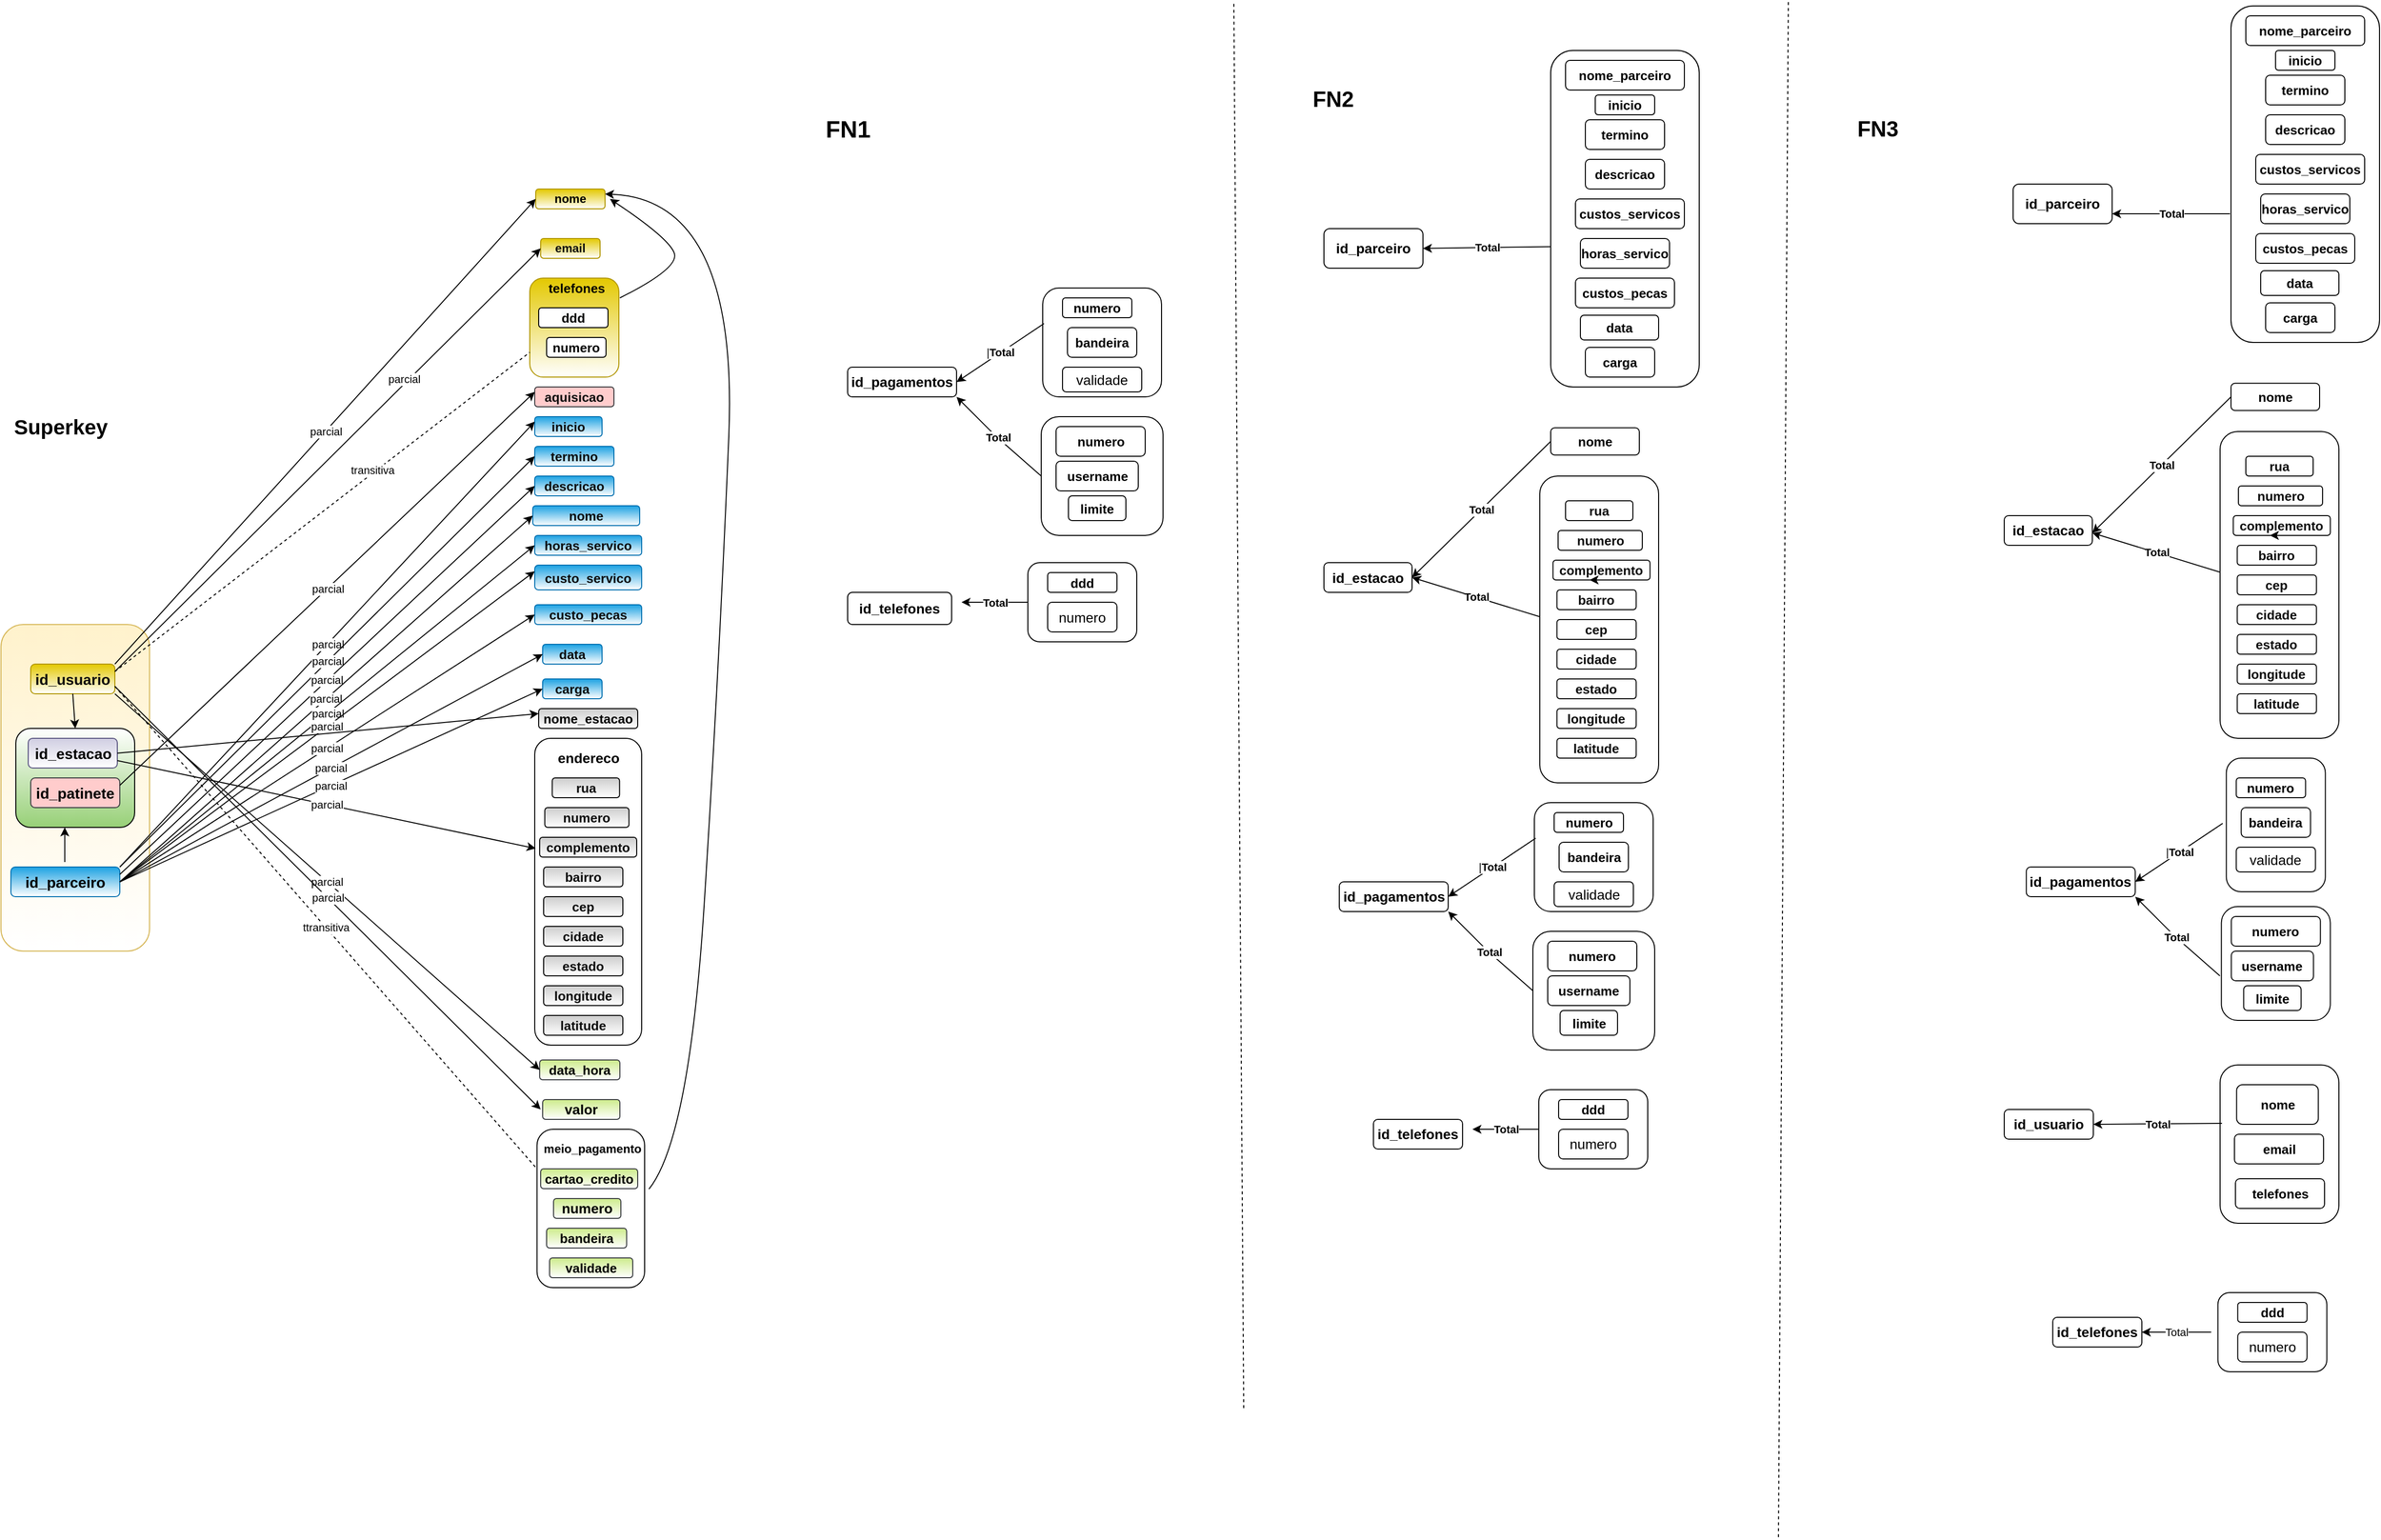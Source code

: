 <mxfile version="13.3.1" type="device"><diagram id="WEISFS5yw8fjnwbwrjdg" name="Page-1"><mxGraphModel dx="1846" dy="1820" grid="1" gridSize="10" guides="1" tooltips="1" connect="1" arrows="1" fold="1" page="1" pageScale="1" pageWidth="827" pageHeight="1169" math="0" shadow="0"><root><mxCell id="0"/><mxCell id="1" parent="0"/><mxCell id="oWLAY7-KIAzW60QD2oud-218" value="" style="rounded=1;whiteSpace=wrap;html=1;" parent="1" vertex="1"><mxGeometry x="2096" y="725" width="120" height="160" as="geometry"/></mxCell><mxCell id="oWLAY7-KIAzW60QD2oud-196" value="" style="rounded=1;whiteSpace=wrap;html=1;" parent="1" vertex="1"><mxGeometry x="2097.31" y="565" width="110" height="115" as="geometry"/></mxCell><mxCell id="oWLAY7-KIAzW60QD2oud-192" value="" style="rounded=1;whiteSpace=wrap;html=1;" parent="1" vertex="1"><mxGeometry x="2102.31" y="415" width="100" height="135" as="geometry"/></mxCell><mxCell id="oWLAY7-KIAzW60QD2oud-1" value="" style="rounded=1;whiteSpace=wrap;html=1;" parent="1" vertex="1"><mxGeometry x="1409" y="130" width="120" height="310" as="geometry"/></mxCell><mxCell id="oWLAY7-KIAzW60QD2oud-2" value="" style="rounded=1;whiteSpace=wrap;html=1;" parent="1" vertex="1"><mxGeometry x="1420" y="-300" width="150" height="340" as="geometry"/></mxCell><mxCell id="oWLAY7-KIAzW60QD2oud-3" value="" style="rounded=1;whiteSpace=wrap;html=1;gradientColor=#ffffff;" parent="1" vertex="1"><mxGeometry x="905.5" y="70" width="123" height="120" as="geometry"/></mxCell><mxCell id="oWLAY7-KIAzW60QD2oud-4" value="" style="rounded=1;whiteSpace=wrap;html=1;fillColor=#fff2cc;strokeColor=#d6b656;gradientColor=#ffffff;" parent="1" vertex="1"><mxGeometry x="-145" y="280" width="150" height="330" as="geometry"/></mxCell><mxCell id="oWLAY7-KIAzW60QD2oud-5" style="edgeStyle=orthogonalEdgeStyle;rounded=0;orthogonalLoop=1;jettySize=auto;html=1;exitX=0.5;exitY=1;exitDx=0;exitDy=0;" parent="1" edge="1"><mxGeometry relative="1" as="geometry"><mxPoint x="329" y="930" as="sourcePoint"/><mxPoint x="329" y="930" as="targetPoint"/></mxGeometry></mxCell><mxCell id="oWLAY7-KIAzW60QD2oud-6" value="" style="rounded=1;whiteSpace=wrap;html=1;fillColor=#e3c800;strokeColor=#B09500;fontColor=#ffffff;gradientColor=#ffffff;" parent="1" vertex="1"><mxGeometry x="389" y="-70" width="90" height="100" as="geometry"/></mxCell><mxCell id="oWLAY7-KIAzW60QD2oud-7" value="&lt;b&gt;&lt;font style=&quot;font-size: 13px&quot;&gt;numero&lt;/font&gt;&lt;/b&gt;" style="rounded=1;whiteSpace=wrap;html=1;" parent="1" vertex="1"><mxGeometry x="406" y="-10" width="60" height="20" as="geometry"/></mxCell><mxCell id="oWLAY7-KIAzW60QD2oud-8" value="" style="rounded=1;whiteSpace=wrap;html=1;strokeColor=#000000;fillColor=#FFFFFF;gradientColor=#ffffff;" parent="1" vertex="1"><mxGeometry x="394" y="395" width="108" height="310" as="geometry"/></mxCell><mxCell id="oWLAY7-KIAzW60QD2oud-10" value="&lt;b&gt;&lt;font color=&quot;#000000&quot;&gt;nome&lt;/font&gt;&lt;/b&gt;" style="rounded=1;whiteSpace=wrap;html=1;fillColor=#e3c800;strokeColor=#B09500;fontColor=#ffffff;gradientColor=#ffffff;" parent="1" vertex="1"><mxGeometry x="395" y="-160" width="70" height="20" as="geometry"/></mxCell><mxCell id="oWLAY7-KIAzW60QD2oud-11" value="&lt;b&gt;&lt;font color=&quot;#0d0d0d&quot;&gt;email&lt;/font&gt;&lt;/b&gt;" style="rounded=1;whiteSpace=wrap;html=1;fillColor=#e3c800;strokeColor=#B09500;fontColor=#ffffff;gradientColor=#ffffff;" parent="1" vertex="1"><mxGeometry x="400" y="-110" width="60" height="20" as="geometry"/></mxCell><mxCell id="oWLAY7-KIAzW60QD2oud-12" value="&lt;b&gt;&lt;font style=&quot;font-size: 13px&quot; color=&quot;#0d0d0d&quot;&gt;aquisicao&lt;/font&gt;&lt;/b&gt;" style="rounded=1;whiteSpace=wrap;html=1;fillColor=#ffcccc;strokeColor=#36393d;" parent="1" vertex="1"><mxGeometry x="394" y="40" width="80" height="20" as="geometry"/></mxCell><mxCell id="oWLAY7-KIAzW60QD2oud-13" value="&lt;b&gt;&lt;font style=&quot;font-size: 13px&quot; color=&quot;#0d0d0d&quot;&gt;inicio&lt;/font&gt;&lt;/b&gt;" style="rounded=1;whiteSpace=wrap;html=1;fillColor=#1ba1e2;strokeColor=#006EAF;fontColor=#ffffff;gradientColor=#ffffff;" parent="1" vertex="1"><mxGeometry x="394" y="70" width="68" height="20" as="geometry"/></mxCell><mxCell id="oWLAY7-KIAzW60QD2oud-14" value="&lt;b&gt;&lt;font style=&quot;font-size: 13px&quot; color=&quot;#0d0d0d&quot;&gt;termino&lt;/font&gt;&lt;/b&gt;" style="rounded=1;whiteSpace=wrap;html=1;fillColor=#1ba1e2;strokeColor=#006EAF;fontColor=#ffffff;gradientColor=#ffffff;" parent="1" vertex="1"><mxGeometry x="394" y="100" width="80" height="20" as="geometry"/></mxCell><mxCell id="oWLAY7-KIAzW60QD2oud-15" value="&lt;b&gt;&lt;font style=&quot;font-size: 13px&quot; color=&quot;#0d0d0d&quot;&gt;descricao&lt;/font&gt;&lt;/b&gt;" style="rounded=1;whiteSpace=wrap;html=1;fillColor=#1ba1e2;strokeColor=#006EAF;fontColor=#ffffff;gradientColor=#ffffff;" parent="1" vertex="1"><mxGeometry x="394" y="130" width="80" height="20" as="geometry"/></mxCell><mxCell id="oWLAY7-KIAzW60QD2oud-16" style="edgeStyle=orthogonalEdgeStyle;rounded=0;orthogonalLoop=1;jettySize=auto;html=1;exitX=0.5;exitY=1;exitDx=0;exitDy=0;" parent="1" source="oWLAY7-KIAzW60QD2oud-15" target="oWLAY7-KIAzW60QD2oud-15" edge="1"><mxGeometry relative="1" as="geometry"/></mxCell><mxCell id="oWLAY7-KIAzW60QD2oud-17" style="edgeStyle=orthogonalEdgeStyle;rounded=0;orthogonalLoop=1;jettySize=auto;html=1;exitX=0.5;exitY=1;exitDx=0;exitDy=0;" parent="1" edge="1"><mxGeometry relative="1" as="geometry"><mxPoint x="444" y="160" as="sourcePoint"/><mxPoint x="444" y="160" as="targetPoint"/></mxGeometry></mxCell><mxCell id="oWLAY7-KIAzW60QD2oud-18" value="&lt;b&gt;&lt;font style=&quot;font-size: 13px&quot; color=&quot;#0d0d0d&quot;&gt;nome&lt;/font&gt;&lt;/b&gt;" style="rounded=1;whiteSpace=wrap;html=1;fillColor=#1ba1e2;strokeColor=#006EAF;fontColor=#ffffff;gradientColor=#ffffff;" parent="1" vertex="1"><mxGeometry x="392" y="160" width="108" height="20" as="geometry"/></mxCell><mxCell id="oWLAY7-KIAzW60QD2oud-19" value="&lt;b&gt;&lt;font style=&quot;font-size: 13px&quot; color=&quot;#0d0d0d&quot;&gt;horas_servico&lt;/font&gt;&lt;/b&gt;" style="rounded=1;whiteSpace=wrap;html=1;fillColor=#1ba1e2;strokeColor=#006EAF;fontColor=#ffffff;gradientColor=#ffffff;" parent="1" vertex="1"><mxGeometry x="394" y="190" width="108" height="20" as="geometry"/></mxCell><mxCell id="oWLAY7-KIAzW60QD2oud-20" value="&lt;b&gt;&lt;font style=&quot;font-size: 13px&quot; color=&quot;#0d0d0d&quot;&gt;custo_servico&lt;/font&gt;&lt;/b&gt;" style="rounded=1;whiteSpace=wrap;html=1;fillColor=#1ba1e2;strokeColor=#006EAF;fontColor=#ffffff;gradientColor=#ffffff;" parent="1" vertex="1"><mxGeometry x="394" y="220" width="108" height="25" as="geometry"/></mxCell><mxCell id="oWLAY7-KIAzW60QD2oud-21" value="&lt;b&gt;&lt;font style=&quot;font-size: 13px&quot; color=&quot;#0d0d0d&quot;&gt;custo_pecas&lt;/font&gt;&lt;/b&gt;" style="rounded=1;whiteSpace=wrap;html=1;fillColor=#1ba1e2;strokeColor=#006EAF;fontColor=#ffffff;gradientColor=#ffffff;" parent="1" vertex="1"><mxGeometry x="394" y="260" width="108" height="20" as="geometry"/></mxCell><mxCell id="oWLAY7-KIAzW60QD2oud-22" value="&lt;b&gt;&lt;font style=&quot;font-size: 13px&quot; color=&quot;#0d0d0d&quot;&gt;data&lt;/font&gt;&lt;/b&gt;" style="rounded=1;whiteSpace=wrap;html=1;fillColor=#1ba1e2;strokeColor=#006EAF;fontColor=#ffffff;gradientColor=#ffffff;" parent="1" vertex="1"><mxGeometry x="402" y="300" width="60" height="20" as="geometry"/></mxCell><mxCell id="oWLAY7-KIAzW60QD2oud-23" value="&lt;b&gt;&lt;font style=&quot;font-size: 13px&quot; color=&quot;#0d0d0d&quot;&gt;carga&lt;/font&gt;&lt;/b&gt;" style="rounded=1;whiteSpace=wrap;html=1;fillColor=#1ba1e2;strokeColor=#006EAF;fontColor=#ffffff;gradientColor=#ffffff;" parent="1" vertex="1"><mxGeometry x="402" y="335" width="60" height="20" as="geometry"/></mxCell><mxCell id="oWLAY7-KIAzW60QD2oud-24" value="&lt;font size=&quot;1&quot; color=&quot;#000000&quot;&gt;&lt;b style=&quot;font-size: 13px&quot;&gt;nome_estacao&lt;/b&gt;&lt;/font&gt;" style="rounded=1;whiteSpace=wrap;html=1;fillColor=#CDCDCD;strokeColor=#000000;fontColor=#ffffff;gradientColor=#ffffff;" parent="1" vertex="1"><mxGeometry x="398" y="365" width="100" height="20" as="geometry"/></mxCell><mxCell id="oWLAY7-KIAzW60QD2oud-25" value="&lt;font color=&quot;#0d0d0d&quot; size=&quot;1&quot;&gt;&lt;b style=&quot;font-size: 13px&quot;&gt;rua&lt;/b&gt;&lt;/font&gt;" style="rounded=1;whiteSpace=wrap;html=1;fillColor=#CDCDCD;strokeColor=#000000;fontColor=#ffffff;gradientColor=#ffffff;" parent="1" vertex="1"><mxGeometry x="411.69" y="435" width="68" height="20" as="geometry"/></mxCell><mxCell id="oWLAY7-KIAzW60QD2oud-26" value="&lt;font color=&quot;#0d0d0d&quot; size=&quot;1&quot;&gt;&lt;b style=&quot;font-size: 13px&quot;&gt;numero&lt;/b&gt;&lt;/font&gt;" style="rounded=1;whiteSpace=wrap;html=1;fillColor=#CDCDCD;strokeColor=#000000;fontColor=#ffffff;gradientColor=#ffffff;" parent="1" vertex="1"><mxGeometry x="404.19" y="465" width="85" height="20" as="geometry"/></mxCell><mxCell id="oWLAY7-KIAzW60QD2oud-27" value="&lt;font color=&quot;#0d0d0d&quot; size=&quot;1&quot;&gt;&lt;b style=&quot;font-size: 13px&quot;&gt;complemento&lt;/b&gt;&lt;/font&gt;" style="rounded=1;whiteSpace=wrap;html=1;fillColor=#CDCDCD;strokeColor=#000000;fontColor=#ffffff;gradientColor=#ffffff;" parent="1" vertex="1"><mxGeometry x="399" y="495" width="98" height="20" as="geometry"/></mxCell><mxCell id="oWLAY7-KIAzW60QD2oud-28" value="&lt;font color=&quot;#0d0d0d&quot; size=&quot;1&quot;&gt;&lt;b style=&quot;font-size: 13px&quot;&gt;bairro&lt;/b&gt;&lt;/font&gt;" style="rounded=1;whiteSpace=wrap;html=1;fillColor=#CDCDCD;strokeColor=#000000;fontColor=#ffffff;gradientColor=#ffffff;" parent="1" vertex="1"><mxGeometry x="403" y="525" width="80" height="20" as="geometry"/></mxCell><mxCell id="oWLAY7-KIAzW60QD2oud-29" style="edgeStyle=orthogonalEdgeStyle;rounded=0;orthogonalLoop=1;jettySize=auto;html=1;exitX=0.5;exitY=1;exitDx=0;exitDy=0;" parent="1" source="oWLAY7-KIAzW60QD2oud-28" target="oWLAY7-KIAzW60QD2oud-28" edge="1"><mxGeometry relative="1" as="geometry"/></mxCell><mxCell id="oWLAY7-KIAzW60QD2oud-30" style="edgeStyle=orthogonalEdgeStyle;rounded=0;orthogonalLoop=1;jettySize=auto;html=1;exitX=0.5;exitY=1;exitDx=0;exitDy=0;" parent="1" edge="1"><mxGeometry relative="1" as="geometry"><mxPoint x="439" y="525.0" as="sourcePoint"/><mxPoint x="439" y="525.0" as="targetPoint"/></mxGeometry></mxCell><mxCell id="oWLAY7-KIAzW60QD2oud-31" value="&lt;font color=&quot;#0d0d0d&quot; size=&quot;1&quot;&gt;&lt;b style=&quot;font-size: 13px&quot;&gt;cidade&lt;/b&gt;&lt;/font&gt;" style="rounded=1;whiteSpace=wrap;html=1;fillColor=#CDCDCD;strokeColor=#000000;fontColor=#ffffff;gradientColor=#ffffff;" parent="1" vertex="1"><mxGeometry x="403" y="585" width="80" height="20" as="geometry"/></mxCell><mxCell id="oWLAY7-KIAzW60QD2oud-32" value="&lt;font color=&quot;#0d0d0d&quot; size=&quot;1&quot;&gt;&lt;b style=&quot;font-size: 13px&quot;&gt;estado&lt;/b&gt;&lt;/font&gt;" style="rounded=1;whiteSpace=wrap;html=1;fillColor=#CDCDCD;strokeColor=#000000;fontColor=#ffffff;gradientColor=#ffffff;" parent="1" vertex="1"><mxGeometry x="403" y="615" width="80" height="20" as="geometry"/></mxCell><mxCell id="oWLAY7-KIAzW60QD2oud-33" value="&lt;font color=&quot;#0d0d0d&quot; size=&quot;1&quot;&gt;&lt;b style=&quot;font-size: 13px&quot;&gt;cep&lt;/b&gt;&lt;/font&gt;" style="rounded=1;whiteSpace=wrap;html=1;fillColor=#CDCDCD;strokeColor=#000000;fontColor=#ffffff;gradientColor=#ffffff;" parent="1" vertex="1"><mxGeometry x="403" y="555" width="80" height="20" as="geometry"/></mxCell><mxCell id="oWLAY7-KIAzW60QD2oud-34" value="&lt;font color=&quot;#0d0d0d&quot; size=&quot;1&quot;&gt;&lt;b style=&quot;font-size: 13px&quot;&gt;latitude&lt;/b&gt;&lt;/font&gt;" style="rounded=1;whiteSpace=wrap;html=1;fillColor=#CDCDCD;strokeColor=#000000;fontColor=#ffffff;gradientColor=#ffffff;" parent="1" vertex="1"><mxGeometry x="403" y="675" width="80" height="20" as="geometry"/></mxCell><mxCell id="oWLAY7-KIAzW60QD2oud-35" value="&lt;font color=&quot;#0d0d0d&quot; size=&quot;1&quot;&gt;&lt;b style=&quot;font-size: 13px&quot;&gt;longitude&lt;/b&gt;&lt;/font&gt;" style="rounded=1;whiteSpace=wrap;html=1;fillColor=#CDCDCD;strokeColor=#000000;fontColor=#ffffff;gradientColor=#ffffff;" parent="1" vertex="1"><mxGeometry x="403" y="645" width="80" height="20" as="geometry"/></mxCell><mxCell id="oWLAY7-KIAzW60QD2oud-36" value="" style="rounded=1;whiteSpace=wrap;html=1;gradientColor=#97d077;fillColor=#ffffff;strokeColor=#000000;" parent="1" vertex="1"><mxGeometry x="-130" y="385" width="120" height="100" as="geometry"/></mxCell><mxCell id="oWLAY7-KIAzW60QD2oud-37" value="&lt;b&gt;&lt;font style=&quot;font-size: 15px&quot; color=&quot;#0d0d0d&quot;&gt;id_usuario&lt;/font&gt;&lt;/b&gt;" style="rounded=1;whiteSpace=wrap;html=1;fillColor=#e3c800;strokeColor=#B09500;fontColor=#ffffff;gradientColor=#ffffff;" parent="1" vertex="1"><mxGeometry x="-115" y="320" width="85" height="30" as="geometry"/></mxCell><mxCell id="oWLAY7-KIAzW60QD2oud-38" value="&lt;b&gt;&lt;font style=&quot;font-size: 15px&quot;&gt;id_estacao&lt;/font&gt;&lt;/b&gt;" style="rounded=1;whiteSpace=wrap;html=1;fillColor=#d0cee2;strokeColor=#56517e;gradientColor=#ffffff;" parent="1" vertex="1"><mxGeometry x="-117.5" y="395" width="90" height="30" as="geometry"/></mxCell><mxCell id="oWLAY7-KIAzW60QD2oud-39" value="&lt;b&gt;&lt;font style=&quot;font-size: 15px&quot;&gt;id_patinete&lt;/font&gt;&lt;/b&gt;" style="rounded=1;whiteSpace=wrap;html=1;fillColor=#ffcccc;strokeColor=#36393d;" parent="1" vertex="1"><mxGeometry x="-115" y="435" width="90" height="30" as="geometry"/></mxCell><mxCell id="oWLAY7-KIAzW60QD2oud-40" style="edgeStyle=orthogonalEdgeStyle;rounded=0;orthogonalLoop=1;jettySize=auto;html=1;exitX=0.5;exitY=1;exitDx=0;exitDy=0;" parent="1" source="oWLAY7-KIAzW60QD2oud-38" target="oWLAY7-KIAzW60QD2oud-38" edge="1"><mxGeometry relative="1" as="geometry"/></mxCell><mxCell id="oWLAY7-KIAzW60QD2oud-43" value="" style="endArrow=classic;html=1;entryX=0;entryY=0.5;entryDx=0;entryDy=0;exitX=1;exitY=0.25;exitDx=0;exitDy=0;" parent="1" source="oWLAY7-KIAzW60QD2oud-37" target="oWLAY7-KIAzW60QD2oud-11" edge="1"><mxGeometry width="50" height="50" relative="1" as="geometry"><mxPoint x="130" y="370" as="sourcePoint"/><mxPoint x="180" y="320" as="targetPoint"/></mxGeometry></mxCell><mxCell id="oWLAY7-KIAzW60QD2oud-44" value="parcial&lt;br&gt;" style="edgeLabel;html=1;align=center;verticalAlign=middle;resizable=0;points=[];" parent="oWLAY7-KIAzW60QD2oud-43" vertex="1" connectable="0"><mxGeometry x="0.37" y="4" relative="1" as="geometry"><mxPoint as="offset"/></mxGeometry></mxCell><mxCell id="oWLAY7-KIAzW60QD2oud-45" value="&lt;font style=&quot;font-size: 14px&quot;&gt;&lt;b&gt;endereco&lt;/b&gt;&lt;/font&gt;" style="text;html=1;align=center;verticalAlign=middle;resizable=0;points=[];autosize=1;" parent="1" vertex="1"><mxGeometry x="408" y="405" width="80" height="20" as="geometry"/></mxCell><mxCell id="oWLAY7-KIAzW60QD2oud-46" value="&lt;b&gt;&lt;font style=&quot;font-size: 13px&quot;&gt;data_hora&lt;/font&gt;&lt;/b&gt;" style="rounded=1;whiteSpace=wrap;html=1;strokeColor=#36393d;fillColor=#cdeb8b;gradientColor=#ffffff;" parent="1" vertex="1"><mxGeometry x="399" y="720" width="81" height="20" as="geometry"/></mxCell><mxCell id="oWLAY7-KIAzW60QD2oud-47" value="&lt;font style=&quot;font-size: 14px&quot;&gt;&lt;b&gt;valor&lt;/b&gt;&lt;/font&gt;" style="rounded=1;whiteSpace=wrap;html=1;strokeColor=#36393d;fillColor=#cdeb8b;gradientColor=#ffffff;" parent="1" vertex="1"><mxGeometry x="402" y="760" width="78" height="20" as="geometry"/></mxCell><mxCell id="oWLAY7-KIAzW60QD2oud-48" value="" style="rounded=1;whiteSpace=wrap;html=1;" parent="1" vertex="1"><mxGeometry x="396.32" y="790" width="108.68" height="160" as="geometry"/></mxCell><mxCell id="oWLAY7-KIAzW60QD2oud-49" value="&lt;b&gt;&lt;font style=&quot;font-size: 12px&quot;&gt;meio_pagamento&lt;/font&gt;&lt;/b&gt;" style="text;html=1;align=center;verticalAlign=middle;resizable=0;points=[];autosize=1;" parent="1" vertex="1"><mxGeometry x="392" y="800" width="120" height="20" as="geometry"/></mxCell><mxCell id="oWLAY7-KIAzW60QD2oud-50" value="&lt;font style=&quot;font-size: 13px&quot;&gt;&lt;b&gt;cartao_credito&lt;/b&gt;&lt;/font&gt;" style="rounded=1;whiteSpace=wrap;html=1;strokeColor=#36393d;fillColor=#cdeb8b;gradientColor=#ffffff;" parent="1" vertex="1"><mxGeometry x="400" y="830" width="98" height="20" as="geometry"/></mxCell><mxCell id="oWLAY7-KIAzW60QD2oud-51" value="&lt;b&gt;&lt;font style=&quot;font-size: 14px&quot;&gt;numero&lt;/font&gt;&lt;/b&gt;" style="rounded=1;whiteSpace=wrap;html=1;strokeColor=#36393d;fillColor=#cdeb8b;gradientColor=#ffffff;" parent="1" vertex="1"><mxGeometry x="413" y="860" width="68" height="20" as="geometry"/></mxCell><mxCell id="oWLAY7-KIAzW60QD2oud-52" value="&lt;b&gt;&lt;font style=&quot;font-size: 13px&quot;&gt;bandeira&lt;/font&gt;&lt;/b&gt;" style="rounded=1;whiteSpace=wrap;html=1;strokeColor=#36393d;fillColor=#cdeb8b;gradientColor=#ffffff;" parent="1" vertex="1"><mxGeometry x="406" y="890" width="80.81" height="20" as="geometry"/></mxCell><mxCell id="oWLAY7-KIAzW60QD2oud-53" value="&lt;b&gt;&lt;font style=&quot;font-size: 13px&quot;&gt;validade&lt;/font&gt;&lt;/b&gt;" style="rounded=1;whiteSpace=wrap;html=1;strokeColor=#36393d;fillColor=#cdeb8b;gradientColor=#ffffff;" parent="1" vertex="1"><mxGeometry x="409" y="920" width="84" height="20" as="geometry"/></mxCell><mxCell id="oWLAY7-KIAzW60QD2oud-54" style="edgeStyle=orthogonalEdgeStyle;rounded=0;orthogonalLoop=1;jettySize=auto;html=1;exitX=0.5;exitY=1;exitDx=0;exitDy=0;" parent="1" source="oWLAY7-KIAzW60QD2oud-53" target="oWLAY7-KIAzW60QD2oud-53" edge="1"><mxGeometry relative="1" as="geometry"/></mxCell><mxCell id="oWLAY7-KIAzW60QD2oud-55" value="parcial" style="endArrow=classic;html=1;entryX=0;entryY=0.25;entryDx=0;entryDy=0;exitX=1;exitY=0.25;exitDx=0;exitDy=0;" parent="1" source="oWLAY7-KIAzW60QD2oud-39" target="oWLAY7-KIAzW60QD2oud-12" edge="1"><mxGeometry width="50" height="50" relative="1" as="geometry"><mxPoint x="250" y="350" as="sourcePoint"/><mxPoint x="280" y="300" as="targetPoint"/></mxGeometry></mxCell><mxCell id="oWLAY7-KIAzW60QD2oud-56" value="&lt;b&gt;&lt;font style=&quot;font-size: 15px&quot; color=&quot;#000000&quot;&gt;id_parceiro&lt;/font&gt;&lt;/b&gt;" style="rounded=1;whiteSpace=wrap;html=1;strokeColor=#006EAF;strokeWidth=1;fillColor=#1ba1e2;fontColor=#ffffff;gradientColor=#ffffff;" parent="1" vertex="1"><mxGeometry x="-135" y="525" width="110" height="30" as="geometry"/></mxCell><mxCell id="oWLAY7-KIAzW60QD2oud-57" value="" style="endArrow=classic;html=1;" parent="1" edge="1"><mxGeometry width="50" height="50" relative="1" as="geometry"><mxPoint x="-80.59" y="520.0" as="sourcePoint"/><mxPoint x="-80.59" y="485.0" as="targetPoint"/></mxGeometry></mxCell><mxCell id="oWLAY7-KIAzW60QD2oud-58" value="parcial" style="endArrow=classic;html=1;exitX=1;exitY=0;exitDx=0;exitDy=0;entryX=0;entryY=0.25;entryDx=0;entryDy=0;" parent="1" source="oWLAY7-KIAzW60QD2oud-56" target="oWLAY7-KIAzW60QD2oud-13" edge="1"><mxGeometry width="50" height="50" relative="1" as="geometry"><mxPoint x="230" y="350" as="sourcePoint"/><mxPoint x="280" y="300" as="targetPoint"/></mxGeometry></mxCell><mxCell id="oWLAY7-KIAzW60QD2oud-59" value="parcial" style="endArrow=classic;html=1;entryX=0;entryY=0.5;entryDx=0;entryDy=0;exitX=1;exitY=0;exitDx=0;exitDy=0;" parent="1" source="oWLAY7-KIAzW60QD2oud-56" target="oWLAY7-KIAzW60QD2oud-14" edge="1"><mxGeometry width="50" height="50" relative="1" as="geometry"><mxPoint x="230" y="350" as="sourcePoint"/><mxPoint x="280" y="300" as="targetPoint"/></mxGeometry></mxCell><mxCell id="oWLAY7-KIAzW60QD2oud-60" value="parcial" style="endArrow=classic;html=1;entryX=0;entryY=0.5;entryDx=0;entryDy=0;exitX=1;exitY=0.25;exitDx=0;exitDy=0;" parent="1" source="oWLAY7-KIAzW60QD2oud-56" target="oWLAY7-KIAzW60QD2oud-15" edge="1"><mxGeometry width="50" height="50" relative="1" as="geometry"><mxPoint x="230" y="350" as="sourcePoint"/><mxPoint x="280" y="300" as="targetPoint"/></mxGeometry></mxCell><mxCell id="oWLAY7-KIAzW60QD2oud-61" value="parcial" style="endArrow=classic;html=1;entryX=0;entryY=0.5;entryDx=0;entryDy=0;exitX=1;exitY=0.5;exitDx=0;exitDy=0;" parent="1" source="oWLAY7-KIAzW60QD2oud-56" target="oWLAY7-KIAzW60QD2oud-18" edge="1"><mxGeometry width="50" height="50" relative="1" as="geometry"><mxPoint x="170" y="500" as="sourcePoint"/><mxPoint x="280" y="300" as="targetPoint"/></mxGeometry></mxCell><mxCell id="oWLAY7-KIAzW60QD2oud-62" value="parcial" style="endArrow=classic;html=1;entryX=0;entryY=0.5;entryDx=0;entryDy=0;exitX=1;exitY=0.5;exitDx=0;exitDy=0;" parent="1" source="oWLAY7-KIAzW60QD2oud-56" target="oWLAY7-KIAzW60QD2oud-19" edge="1"><mxGeometry width="50" height="50" relative="1" as="geometry"><mxPoint x="230" y="350" as="sourcePoint"/><mxPoint x="280" y="300" as="targetPoint"/></mxGeometry></mxCell><mxCell id="oWLAY7-KIAzW60QD2oud-63" value="parcial" style="endArrow=classic;html=1;entryX=0;entryY=0.25;entryDx=0;entryDy=0;exitX=1;exitY=0.5;exitDx=0;exitDy=0;" parent="1" source="oWLAY7-KIAzW60QD2oud-56" target="oWLAY7-KIAzW60QD2oud-20" edge="1"><mxGeometry width="50" height="50" relative="1" as="geometry"><mxPoint x="230" y="350" as="sourcePoint"/><mxPoint x="280" y="300" as="targetPoint"/></mxGeometry></mxCell><mxCell id="oWLAY7-KIAzW60QD2oud-64" value="parcial" style="endArrow=classic;html=1;entryX=0;entryY=0.5;entryDx=0;entryDy=0;exitX=1;exitY=0.5;exitDx=0;exitDy=0;" parent="1" source="oWLAY7-KIAzW60QD2oud-56" target="oWLAY7-KIAzW60QD2oud-21" edge="1"><mxGeometry width="50" height="50" relative="1" as="geometry"><mxPoint x="230" y="350" as="sourcePoint"/><mxPoint x="280" y="300" as="targetPoint"/></mxGeometry></mxCell><mxCell id="oWLAY7-KIAzW60QD2oud-65" value="parcial" style="endArrow=classic;html=1;entryX=0;entryY=0.5;entryDx=0;entryDy=0;exitX=1;exitY=0.5;exitDx=0;exitDy=0;" parent="1" source="oWLAY7-KIAzW60QD2oud-56" target="oWLAY7-KIAzW60QD2oud-22" edge="1"><mxGeometry width="50" height="50" relative="1" as="geometry"><mxPoint x="230" y="350" as="sourcePoint"/><mxPoint x="280" y="300" as="targetPoint"/></mxGeometry></mxCell><mxCell id="oWLAY7-KIAzW60QD2oud-66" value="parcial" style="endArrow=classic;html=1;entryX=0;entryY=0.5;entryDx=0;entryDy=0;exitX=1;exitY=0.5;exitDx=0;exitDy=0;" parent="1" source="oWLAY7-KIAzW60QD2oud-56" target="oWLAY7-KIAzW60QD2oud-23" edge="1"><mxGeometry width="50" height="50" relative="1" as="geometry"><mxPoint x="230" y="350" as="sourcePoint"/><mxPoint x="280" y="300" as="targetPoint"/></mxGeometry></mxCell><mxCell id="oWLAY7-KIAzW60QD2oud-67" value="" style="endArrow=classic;html=1;entryX=0;entryY=0.25;entryDx=0;entryDy=0;exitX=1;exitY=0.5;exitDx=0;exitDy=0;" parent="1" source="oWLAY7-KIAzW60QD2oud-38" target="oWLAY7-KIAzW60QD2oud-24" edge="1"><mxGeometry width="50" height="50" relative="1" as="geometry"><mxPoint x="230" y="470" as="sourcePoint"/><mxPoint x="280" y="420" as="targetPoint"/></mxGeometry></mxCell><mxCell id="oWLAY7-KIAzW60QD2oud-68" value="parcial" style="endArrow=classic;html=1;entryX=0;entryY=0.5;entryDx=0;entryDy=0;" parent="1" target="oWLAY7-KIAzW60QD2oud-46" edge="1"><mxGeometry width="50" height="50" relative="1" as="geometry"><mxPoint x="-30" y="350" as="sourcePoint"/><mxPoint x="280" y="580" as="targetPoint"/></mxGeometry></mxCell><mxCell id="oWLAY7-KIAzW60QD2oud-69" value="parcial" style="endArrow=classic;html=1;exitX=1;exitY=0.75;exitDx=0;exitDy=0;" parent="1" source="oWLAY7-KIAzW60QD2oud-37" edge="1"><mxGeometry width="50" height="50" relative="1" as="geometry"><mxPoint x="230" y="630" as="sourcePoint"/><mxPoint x="400" y="770" as="targetPoint"/></mxGeometry></mxCell><mxCell id="oWLAY7-KIAzW60QD2oud-70" value="" style="endArrow=classic;html=1;entryX=0.5;entryY=0;entryDx=0;entryDy=0;exitX=0.5;exitY=1;exitDx=0;exitDy=0;" parent="1" source="oWLAY7-KIAzW60QD2oud-37" target="oWLAY7-KIAzW60QD2oud-36" edge="1"><mxGeometry width="50" height="50" relative="1" as="geometry"><mxPoint x="340" y="380" as="sourcePoint"/><mxPoint x="390" y="330" as="targetPoint"/></mxGeometry></mxCell><mxCell id="oWLAY7-KIAzW60QD2oud-71" value="&#10;&#10;&lt;b style=&quot;color: rgb(0, 0, 0); font-family: helvetica; font-style: normal; letter-spacing: normal; text-align: center; text-indent: 0px; text-transform: none; word-spacing: 0px; background-color: rgb(248, 249, 250); font-size: 13px;&quot;&gt;ddd&lt;/b&gt;&#10;&#10;" style="rounded=1;whiteSpace=wrap;html=1;" parent="1" vertex="1"><mxGeometry x="398" y="-40" width="70" height="20" as="geometry"/></mxCell><mxCell id="oWLAY7-KIAzW60QD2oud-72" value="&lt;b&gt;&lt;font style=&quot;font-size: 13px&quot;&gt;telefones&lt;/font&gt;&lt;/b&gt;" style="text;html=1;align=center;verticalAlign=middle;resizable=0;points=[];autosize=1;" parent="1" vertex="1"><mxGeometry x="396.32" y="-70" width="80" height="20" as="geometry"/></mxCell><mxCell id="oWLAY7-KIAzW60QD2oud-73" style="edgeStyle=orthogonalEdgeStyle;rounded=0;orthogonalLoop=1;jettySize=auto;html=1;exitX=0.5;exitY=1;exitDx=0;exitDy=0;" parent="1" source="oWLAY7-KIAzW60QD2oud-71" target="oWLAY7-KIAzW60QD2oud-71" edge="1"><mxGeometry relative="1" as="geometry"/></mxCell><mxCell id="oWLAY7-KIAzW60QD2oud-74" value="" style="endArrow=none;dashed=1;html=1;exitX=1;exitY=0.25;exitDx=0;exitDy=0;entryX=0;entryY=0.75;entryDx=0;entryDy=0;" parent="1" source="oWLAY7-KIAzW60QD2oud-37" target="oWLAY7-KIAzW60QD2oud-6" edge="1"><mxGeometry width="50" height="50" relative="1" as="geometry"><mxPoint x="340" y="180" as="sourcePoint"/><mxPoint x="380" y="30" as="targetPoint"/></mxGeometry></mxCell><mxCell id="oWLAY7-KIAzW60QD2oud-75" value="transitiva" style="edgeLabel;html=1;align=center;verticalAlign=middle;resizable=0;points=[];" parent="oWLAY7-KIAzW60QD2oud-74" vertex="1" connectable="0"><mxGeometry x="0.249" y="3" relative="1" as="geometry"><mxPoint as="offset"/></mxGeometry></mxCell><mxCell id="oWLAY7-KIAzW60QD2oud-76" value="" style="curved=1;endArrow=classic;html=1;" parent="1" edge="1"><mxGeometry width="50" height="50" relative="1" as="geometry"><mxPoint x="480" y="-50" as="sourcePoint"/><mxPoint x="470" y="-150" as="targetPoint"/><Array as="points"><mxPoint x="540" y="-80"/><mxPoint x="530" y="-110"/></Array></mxGeometry></mxCell><mxCell id="oWLAY7-KIAzW60QD2oud-77" value="ttransitiva" style="endArrow=none;dashed=1;html=1;exitX=1;exitY=0.75;exitDx=0;exitDy=0;entryX=0;entryY=0.25;entryDx=0;entryDy=0;" parent="1" source="oWLAY7-KIAzW60QD2oud-37" target="oWLAY7-KIAzW60QD2oud-48" edge="1"><mxGeometry width="50" height="50" relative="1" as="geometry"><mxPoint x="340" y="680" as="sourcePoint"/><mxPoint x="390" y="630" as="targetPoint"/></mxGeometry></mxCell><mxCell id="oWLAY7-KIAzW60QD2oud-78" value="" style="curved=1;endArrow=classic;html=1;exitX=1.04;exitY=0.378;exitDx=0;exitDy=0;exitPerimeter=0;entryX=1;entryY=0.25;entryDx=0;entryDy=0;" parent="1" source="oWLAY7-KIAzW60QD2oud-48" target="oWLAY7-KIAzW60QD2oud-10" edge="1"><mxGeometry width="50" height="50" relative="1" as="geometry"><mxPoint x="340" y="780" as="sourcePoint"/><mxPoint x="570" y="-130" as="targetPoint"/><Array as="points"><mxPoint x="550" y="800"/><mxPoint x="580" y="330"/><mxPoint x="600" y="-150"/></Array></mxGeometry></mxCell><mxCell id="oWLAY7-KIAzW60QD2oud-79" value="&lt;font size=&quot;1&quot;&gt;&lt;b style=&quot;font-size: 24px&quot;&gt;FN1&lt;/b&gt;&lt;/font&gt;" style="text;html=1;align=center;verticalAlign=middle;resizable=0;points=[];autosize=1;" parent="1" vertex="1"><mxGeometry x="680" y="-230" width="60" height="20" as="geometry"/></mxCell><mxCell id="oWLAY7-KIAzW60QD2oud-85" value="parcial" style="endArrow=classic;html=1;exitX=1;exitY=0.75;exitDx=0;exitDy=0;entryX=0.009;entryY=0.359;entryDx=0;entryDy=0;entryPerimeter=0;" parent="1" source="oWLAY7-KIAzW60QD2oud-38" target="oWLAY7-KIAzW60QD2oud-8" edge="1"><mxGeometry width="50" height="50" relative="1" as="geometry"><mxPoint x="250" y="470" as="sourcePoint"/><mxPoint x="300" y="420" as="targetPoint"/></mxGeometry></mxCell><mxCell id="oWLAY7-KIAzW60QD2oud-86" value="&lt;b&gt;&lt;font style=&quot;font-size: 14px&quot;&gt;id_pagamentos&lt;/font&gt;&lt;/b&gt;" style="rounded=1;whiteSpace=wrap;html=1;gradientColor=#ffffff;" parent="1" vertex="1"><mxGeometry x="710" y="20" width="110" height="30" as="geometry"/></mxCell><mxCell id="oWLAY7-KIAzW60QD2oud-87" value="" style="rounded=1;whiteSpace=wrap;html=1;gradientColor=#ffffff;" parent="1" vertex="1"><mxGeometry x="907" y="-60" width="120" height="110" as="geometry"/></mxCell><mxCell id="oWLAY7-KIAzW60QD2oud-88" value="&lt;b&gt;&lt;font style=&quot;font-size: 13px&quot;&gt;numero&lt;/font&gt;&lt;/b&gt;" style="rounded=1;whiteSpace=wrap;html=1;gradientColor=#ffffff;" parent="1" vertex="1"><mxGeometry x="927" y="-50" width="70" height="20" as="geometry"/></mxCell><mxCell id="oWLAY7-KIAzW60QD2oud-89" value="&lt;b&gt;&lt;font style=&quot;font-size: 13px&quot;&gt;bandeira&lt;/font&gt;&lt;/b&gt;" style="rounded=1;whiteSpace=wrap;html=1;gradientColor=#ffffff;" parent="1" vertex="1"><mxGeometry x="932" y="-20" width="70" height="30" as="geometry"/></mxCell><mxCell id="oWLAY7-KIAzW60QD2oud-90" value="&lt;font style=&quot;font-size: 14px&quot;&gt;validade&lt;/font&gt;" style="rounded=1;whiteSpace=wrap;html=1;gradientColor=#ffffff;" parent="1" vertex="1"><mxGeometry x="927" y="20" width="80" height="25" as="geometry"/></mxCell><mxCell id="oWLAY7-KIAzW60QD2oud-91" value="|&lt;b&gt;Total&lt;/b&gt;" style="endArrow=classic;html=1;exitX=0.011;exitY=0.327;exitDx=0;exitDy=0;exitPerimeter=0;entryX=1;entryY=0.5;entryDx=0;entryDy=0;" parent="1" source="oWLAY7-KIAzW60QD2oud-87" target="oWLAY7-KIAzW60QD2oud-86" edge="1"><mxGeometry width="50" height="50" relative="1" as="geometry"><mxPoint x="750" y="-50" as="sourcePoint"/><mxPoint x="800" y="-100" as="targetPoint"/></mxGeometry></mxCell><mxCell id="oWLAY7-KIAzW60QD2oud-92" value="&lt;b&gt;&lt;font style=&quot;font-size: 13px&quot;&gt;username&lt;/font&gt;&lt;/b&gt;" style="rounded=1;whiteSpace=wrap;html=1;gradientColor=#ffffff;" parent="1" vertex="1"><mxGeometry x="920.5" y="115" width="83" height="30" as="geometry"/></mxCell><mxCell id="oWLAY7-KIAzW60QD2oud-93" value="&lt;b&gt;&lt;font style=&quot;font-size: 13px&quot;&gt;numero&lt;/font&gt;&lt;/b&gt;" style="rounded=1;whiteSpace=wrap;html=1;gradientColor=#ffffff;" parent="1" vertex="1"><mxGeometry x="920.5" y="80" width="90" height="30" as="geometry"/></mxCell><mxCell id="oWLAY7-KIAzW60QD2oud-94" value="&lt;b&gt;&lt;font style=&quot;font-size: 13px&quot;&gt;limite&lt;/font&gt;&lt;/b&gt;" style="rounded=1;whiteSpace=wrap;html=1;gradientColor=#ffffff;" parent="1" vertex="1"><mxGeometry x="933" y="150" width="58" height="25" as="geometry"/></mxCell><mxCell id="oWLAY7-KIAzW60QD2oud-95" value="&lt;b&gt;Total&lt;/b&gt;" style="endArrow=classic;html=1;entryX=1;entryY=1;entryDx=0;entryDy=0;exitX=0;exitY=0.5;exitDx=0;exitDy=0;" parent="1" source="oWLAY7-KIAzW60QD2oud-3" target="oWLAY7-KIAzW60QD2oud-86" edge="1"><mxGeometry width="50" height="50" relative="1" as="geometry"><mxPoint x="750" y="260" as="sourcePoint"/><mxPoint x="800" y="210" as="targetPoint"/><Array as="points"><mxPoint x="860" y="90"/></Array></mxGeometry></mxCell><mxCell id="oWLAY7-KIAzW60QD2oud-96" value="&lt;b&gt;&lt;font style=&quot;font-size: 22px&quot;&gt;FN2&lt;/font&gt;&lt;/b&gt;" style="text;html=1;align=center;verticalAlign=middle;resizable=0;points=[];autosize=1;" parent="1" vertex="1"><mxGeometry x="1170" y="-260" width="60" height="20" as="geometry"/></mxCell><mxCell id="oWLAY7-KIAzW60QD2oud-97" value="&lt;b&gt;&lt;font style=&quot;font-size: 14px&quot;&gt;id_parceiro&lt;/font&gt;&lt;/b&gt;" style="rounded=1;whiteSpace=wrap;html=1;" parent="1" vertex="1"><mxGeometry x="1191" y="-120" width="100" height="40" as="geometry"/></mxCell><mxCell id="oWLAY7-KIAzW60QD2oud-98" value="&lt;b&gt;&lt;font style=&quot;font-size: 13px&quot;&gt;inicio&lt;/font&gt;&lt;/b&gt;&lt;br&gt;" style="rounded=1;whiteSpace=wrap;html=1;" parent="1" vertex="1"><mxGeometry x="1465" y="-255" width="60" height="20" as="geometry"/></mxCell><mxCell id="oWLAY7-KIAzW60QD2oud-99" value="&lt;b&gt;&lt;font style=&quot;font-size: 13px&quot;&gt;descricao&lt;/font&gt;&lt;/b&gt;" style="rounded=1;whiteSpace=wrap;html=1;" parent="1" vertex="1"><mxGeometry x="1455" y="-190" width="80" height="30" as="geometry"/></mxCell><mxCell id="oWLAY7-KIAzW60QD2oud-100" value="&lt;b&gt;&lt;font style=&quot;font-size: 13px&quot;&gt;termino&lt;/font&gt;&lt;/b&gt;" style="rounded=1;whiteSpace=wrap;html=1;" parent="1" vertex="1"><mxGeometry x="1455" y="-230" width="80" height="30" as="geometry"/></mxCell><mxCell id="oWLAY7-KIAzW60QD2oud-101" value="&lt;b&gt;&lt;font style=&quot;font-size: 13px&quot;&gt;nome_parceiro&lt;/font&gt;&lt;/b&gt;" style="rounded=1;whiteSpace=wrap;html=1;" parent="1" vertex="1"><mxGeometry x="1435" y="-290" width="120" height="30" as="geometry"/></mxCell><mxCell id="oWLAY7-KIAzW60QD2oud-102" value="&lt;b&gt;&lt;font style=&quot;font-size: 13px&quot;&gt;horas_servico&lt;/font&gt;&lt;/b&gt;" style="rounded=1;whiteSpace=wrap;html=1;" parent="1" vertex="1"><mxGeometry x="1450" y="-110" width="90" height="30" as="geometry"/></mxCell><mxCell id="oWLAY7-KIAzW60QD2oud-103" value="&lt;b&gt;&lt;font style=&quot;font-size: 13px&quot;&gt;custos_servicos&lt;/font&gt;&lt;/b&gt;" style="rounded=1;whiteSpace=wrap;html=1;" parent="1" vertex="1"><mxGeometry x="1445" y="-150" width="110" height="30" as="geometry"/></mxCell><mxCell id="oWLAY7-KIAzW60QD2oud-104" value="&lt;b&gt;&lt;font style=&quot;font-size: 13px&quot;&gt;custos_pecas&lt;/font&gt;&lt;/b&gt;" style="rounded=1;whiteSpace=wrap;html=1;" parent="1" vertex="1"><mxGeometry x="1445" y="-70" width="100" height="30" as="geometry"/></mxCell><mxCell id="oWLAY7-KIAzW60QD2oud-105" value="&lt;b&gt;&lt;font style=&quot;font-size: 13px&quot;&gt;data&lt;/font&gt;&lt;/b&gt;" style="rounded=1;whiteSpace=wrap;html=1;" parent="1" vertex="1"><mxGeometry x="1450" y="-32.5" width="79" height="25" as="geometry"/></mxCell><mxCell id="oWLAY7-KIAzW60QD2oud-106" value="&lt;b&gt;&lt;font style=&quot;font-size: 13px&quot;&gt;carga&lt;/font&gt;&lt;/b&gt;" style="rounded=1;whiteSpace=wrap;html=1;" parent="1" vertex="1"><mxGeometry x="1455" width="70" height="30" as="geometry"/></mxCell><mxCell id="oWLAY7-KIAzW60QD2oud-107" value="&lt;b&gt;Total&lt;/b&gt;" style="endArrow=classic;html=1;entryX=1;entryY=0.5;entryDx=0;entryDy=0;exitX=0.001;exitY=0.583;exitDx=0;exitDy=0;exitPerimeter=0;" parent="1" source="oWLAY7-KIAzW60QD2oud-2" target="oWLAY7-KIAzW60QD2oud-97" edge="1"><mxGeometry width="50" height="50" relative="1" as="geometry"><mxPoint x="1410" y="-100" as="sourcePoint"/><mxPoint x="1380" y="-170" as="targetPoint"/></mxGeometry></mxCell><mxCell id="oWLAY7-KIAzW60QD2oud-108" value="" style="rounded=1;whiteSpace=wrap;html=1;gradientColor=#ffffff;" parent="1" vertex="1"><mxGeometry x="1402" y="590" width="123" height="120" as="geometry"/></mxCell><mxCell id="oWLAY7-KIAzW60QD2oud-114" value="&lt;b&gt;&lt;font style=&quot;font-size: 14px&quot;&gt;id_pagamentos&lt;/font&gt;&lt;/b&gt;" style="rounded=1;whiteSpace=wrap;html=1;gradientColor=#ffffff;" parent="1" vertex="1"><mxGeometry x="1206.5" y="540" width="110" height="30" as="geometry"/></mxCell><mxCell id="oWLAY7-KIAzW60QD2oud-115" value="" style="rounded=1;whiteSpace=wrap;html=1;gradientColor=#ffffff;" parent="1" vertex="1"><mxGeometry x="1403.5" y="460" width="120" height="110" as="geometry"/></mxCell><mxCell id="oWLAY7-KIAzW60QD2oud-116" value="&lt;b&gt;&lt;font style=&quot;font-size: 13px&quot;&gt;numero&lt;/font&gt;&lt;/b&gt;" style="rounded=1;whiteSpace=wrap;html=1;gradientColor=#ffffff;" parent="1" vertex="1"><mxGeometry x="1423.5" y="470" width="70" height="20" as="geometry"/></mxCell><mxCell id="oWLAY7-KIAzW60QD2oud-117" value="&lt;b&gt;&lt;font style=&quot;font-size: 13px&quot;&gt;bandeira&lt;/font&gt;&lt;/b&gt;" style="rounded=1;whiteSpace=wrap;html=1;gradientColor=#ffffff;" parent="1" vertex="1"><mxGeometry x="1428.5" y="500" width="70" height="30" as="geometry"/></mxCell><mxCell id="oWLAY7-KIAzW60QD2oud-118" value="&lt;font style=&quot;font-size: 14px&quot;&gt;validade&lt;/font&gt;" style="rounded=1;whiteSpace=wrap;html=1;gradientColor=#ffffff;" parent="1" vertex="1"><mxGeometry x="1423.5" y="540" width="80" height="25" as="geometry"/></mxCell><mxCell id="oWLAY7-KIAzW60QD2oud-119" value="|&lt;b&gt;Total&lt;/b&gt;" style="endArrow=classic;html=1;exitX=0.011;exitY=0.327;exitDx=0;exitDy=0;exitPerimeter=0;entryX=1;entryY=0.5;entryDx=0;entryDy=0;" parent="1" source="oWLAY7-KIAzW60QD2oud-115" target="oWLAY7-KIAzW60QD2oud-114" edge="1"><mxGeometry width="50" height="50" relative="1" as="geometry"><mxPoint x="1246.5" y="470" as="sourcePoint"/><mxPoint x="1296.5" y="420" as="targetPoint"/></mxGeometry></mxCell><mxCell id="oWLAY7-KIAzW60QD2oud-120" value="&lt;b&gt;&lt;font style=&quot;font-size: 13px&quot;&gt;username&lt;/font&gt;&lt;/b&gt;" style="rounded=1;whiteSpace=wrap;html=1;gradientColor=#ffffff;" parent="1" vertex="1"><mxGeometry x="1417" y="635" width="83" height="30" as="geometry"/></mxCell><mxCell id="oWLAY7-KIAzW60QD2oud-121" value="&lt;b&gt;&lt;font style=&quot;font-size: 13px&quot;&gt;numero&lt;/font&gt;&lt;/b&gt;" style="rounded=1;whiteSpace=wrap;html=1;gradientColor=#ffffff;" parent="1" vertex="1"><mxGeometry x="1417" y="600" width="90" height="30" as="geometry"/></mxCell><mxCell id="oWLAY7-KIAzW60QD2oud-122" value="&lt;b&gt;&lt;font style=&quot;font-size: 13px&quot;&gt;limite&lt;/font&gt;&lt;/b&gt;" style="rounded=1;whiteSpace=wrap;html=1;gradientColor=#ffffff;" parent="1" vertex="1"><mxGeometry x="1429.5" y="670" width="58" height="25" as="geometry"/></mxCell><mxCell id="oWLAY7-KIAzW60QD2oud-123" value="&lt;b&gt;Total&lt;/b&gt;" style="endArrow=classic;html=1;entryX=1;entryY=1;entryDx=0;entryDy=0;exitX=0;exitY=0.5;exitDx=0;exitDy=0;" parent="1" source="oWLAY7-KIAzW60QD2oud-108" target="oWLAY7-KIAzW60QD2oud-114" edge="1"><mxGeometry width="50" height="50" relative="1" as="geometry"><mxPoint x="1246.5" y="780" as="sourcePoint"/><mxPoint x="1296.5" y="730" as="targetPoint"/><Array as="points"><mxPoint x="1356.5" y="610"/></Array></mxGeometry></mxCell><mxCell id="oWLAY7-KIAzW60QD2oud-124" value="&lt;font size=&quot;1&quot;&gt;&lt;b style=&quot;font-size: 14px&quot;&gt;id_estacao&lt;/b&gt;&lt;/font&gt;" style="rounded=1;whiteSpace=wrap;html=1;" parent="1" vertex="1"><mxGeometry x="1191" y="217.5" width="89" height="30" as="geometry"/></mxCell><mxCell id="oWLAY7-KIAzW60QD2oud-125" value="&lt;b&gt;&lt;font style=&quot;font-size: 13px&quot;&gt;nome&lt;/font&gt;&lt;/b&gt;" style="rounded=1;whiteSpace=wrap;html=1;" parent="1" vertex="1"><mxGeometry x="1420" y="81.25" width="89.5" height="27.5" as="geometry"/></mxCell><mxCell id="oWLAY7-KIAzW60QD2oud-126" value="&lt;b&gt;Total&lt;/b&gt;" style="endArrow=classic;html=1;entryX=1;entryY=0.5;entryDx=0;entryDy=0;exitX=0;exitY=0.5;exitDx=0;exitDy=0;" parent="1" source="oWLAY7-KIAzW60QD2oud-125" target="oWLAY7-KIAzW60QD2oud-124" edge="1"><mxGeometry width="50" height="50" relative="1" as="geometry"><mxPoint x="1440" y="165" as="sourcePoint"/><mxPoint x="1220" y="-30" as="targetPoint"/></mxGeometry></mxCell><mxCell id="oWLAY7-KIAzW60QD2oud-127" value="&lt;font color=&quot;#0d0d0d&quot; size=&quot;1&quot;&gt;&lt;b style=&quot;font-size: 13px&quot;&gt;rua&lt;/b&gt;&lt;/font&gt;" style="rounded=1;whiteSpace=wrap;html=1;" parent="1" vertex="1"><mxGeometry x="1435" y="155" width="68" height="20" as="geometry"/></mxCell><mxCell id="oWLAY7-KIAzW60QD2oud-128" value="&lt;font color=&quot;#0d0d0d&quot; size=&quot;1&quot;&gt;&lt;b style=&quot;font-size: 13px&quot;&gt;numero&lt;/b&gt;&lt;/font&gt;" style="rounded=1;whiteSpace=wrap;html=1;" parent="1" vertex="1"><mxGeometry x="1427.5" y="185" width="85" height="20" as="geometry"/></mxCell><mxCell id="oWLAY7-KIAzW60QD2oud-129" value="&lt;font color=&quot;#0d0d0d&quot; size=&quot;1&quot;&gt;&lt;b style=&quot;font-size: 13px&quot;&gt;complemento&lt;/b&gt;&lt;/font&gt;" style="rounded=1;whiteSpace=wrap;html=1;" parent="1" vertex="1"><mxGeometry x="1422.31" y="215" width="98" height="20" as="geometry"/></mxCell><mxCell id="oWLAY7-KIAzW60QD2oud-130" value="&lt;font color=&quot;#0d0d0d&quot; size=&quot;1&quot;&gt;&lt;b style=&quot;font-size: 13px&quot;&gt;bairro&lt;/b&gt;&lt;/font&gt;" style="rounded=1;whiteSpace=wrap;html=1;" parent="1" vertex="1"><mxGeometry x="1426.31" y="245" width="80" height="20" as="geometry"/></mxCell><mxCell id="oWLAY7-KIAzW60QD2oud-131" style="edgeStyle=orthogonalEdgeStyle;rounded=0;orthogonalLoop=1;jettySize=auto;html=1;exitX=0.5;exitY=1;exitDx=0;exitDy=0;" parent="1" source="oWLAY7-KIAzW60QD2oud-130" target="oWLAY7-KIAzW60QD2oud-130" edge="1"><mxGeometry relative="1" as="geometry"/></mxCell><mxCell id="oWLAY7-KIAzW60QD2oud-132" style="edgeStyle=orthogonalEdgeStyle;rounded=0;orthogonalLoop=1;jettySize=auto;html=1;exitX=0.5;exitY=1;exitDx=0;exitDy=0;" parent="1" edge="1"><mxGeometry relative="1" as="geometry"><mxPoint x="1462.31" y="245.0" as="sourcePoint"/><mxPoint x="1462.31" y="245.0" as="targetPoint"/></mxGeometry></mxCell><mxCell id="oWLAY7-KIAzW60QD2oud-133" value="&lt;font color=&quot;#0d0d0d&quot; size=&quot;1&quot;&gt;&lt;b style=&quot;font-size: 13px&quot;&gt;cidade&lt;/b&gt;&lt;/font&gt;" style="rounded=1;whiteSpace=wrap;html=1;" parent="1" vertex="1"><mxGeometry x="1426.31" y="305" width="80" height="20" as="geometry"/></mxCell><mxCell id="oWLAY7-KIAzW60QD2oud-134" value="&lt;font color=&quot;#0d0d0d&quot; size=&quot;1&quot;&gt;&lt;b style=&quot;font-size: 13px&quot;&gt;estado&lt;/b&gt;&lt;/font&gt;" style="rounded=1;whiteSpace=wrap;html=1;" parent="1" vertex="1"><mxGeometry x="1426.31" y="335" width="80" height="20" as="geometry"/></mxCell><mxCell id="oWLAY7-KIAzW60QD2oud-135" value="&lt;font color=&quot;#0d0d0d&quot; size=&quot;1&quot;&gt;&lt;b style=&quot;font-size: 13px&quot;&gt;cep&lt;/b&gt;&lt;/font&gt;" style="rounded=1;whiteSpace=wrap;html=1;" parent="1" vertex="1"><mxGeometry x="1426.31" y="275" width="80" height="20" as="geometry"/></mxCell><mxCell id="oWLAY7-KIAzW60QD2oud-136" value="&lt;font color=&quot;#0d0d0d&quot; size=&quot;1&quot;&gt;&lt;b style=&quot;font-size: 13px&quot;&gt;latitude&lt;/b&gt;&lt;/font&gt;" style="rounded=1;whiteSpace=wrap;html=1;" parent="1" vertex="1"><mxGeometry x="1426.31" y="395" width="80" height="20" as="geometry"/></mxCell><mxCell id="oWLAY7-KIAzW60QD2oud-137" value="&lt;font color=&quot;#0d0d0d&quot; size=&quot;1&quot;&gt;&lt;b style=&quot;font-size: 13px&quot;&gt;longitude&lt;/b&gt;&lt;/font&gt;" style="rounded=1;whiteSpace=wrap;html=1;" parent="1" vertex="1"><mxGeometry x="1426.31" y="365" width="80" height="20" as="geometry"/></mxCell><mxCell id="oWLAY7-KIAzW60QD2oud-138" style="edgeStyle=orthogonalEdgeStyle;rounded=0;orthogonalLoop=1;jettySize=auto;html=1;exitX=0.5;exitY=1;exitDx=0;exitDy=0;entryX=0.377;entryY=1.04;entryDx=0;entryDy=0;entryPerimeter=0;" parent="1" source="oWLAY7-KIAzW60QD2oud-129" target="oWLAY7-KIAzW60QD2oud-129" edge="1"><mxGeometry relative="1" as="geometry"/></mxCell><mxCell id="oWLAY7-KIAzW60QD2oud-139" value="&lt;b&gt;Total&lt;/b&gt;" style="endArrow=classic;html=1;entryX=1;entryY=0.5;entryDx=0;entryDy=0;exitX=0.003;exitY=0.459;exitDx=0;exitDy=0;exitPerimeter=0;" parent="1" source="oWLAY7-KIAzW60QD2oud-1" target="oWLAY7-KIAzW60QD2oud-124" edge="1"><mxGeometry width="50" height="50" relative="1" as="geometry"><mxPoint x="1450" y="310" as="sourcePoint"/><mxPoint x="1500" y="260" as="targetPoint"/></mxGeometry></mxCell><mxCell id="oWLAY7-KIAzW60QD2oud-140" value="" style="endArrow=none;dashed=1;html=1;" parent="1" edge="1"><mxGeometry width="50" height="50" relative="1" as="geometry"><mxPoint x="1110" y="1071.793" as="sourcePoint"/><mxPoint x="1100" y="-350" as="targetPoint"/></mxGeometry></mxCell><mxCell id="oWLAY7-KIAzW60QD2oud-143" value="parcial" style="endArrow=classic;html=1;exitX=1;exitY=0;exitDx=0;exitDy=0;entryX=0;entryY=0.5;entryDx=0;entryDy=0;" parent="1" source="oWLAY7-KIAzW60QD2oud-37" target="oWLAY7-KIAzW60QD2oud-10" edge="1"><mxGeometry width="50" height="50" relative="1" as="geometry"><mxPoint x="60" y="160" as="sourcePoint"/><mxPoint x="360" y="-100" as="targetPoint"/></mxGeometry></mxCell><mxCell id="oWLAY7-KIAzW60QD2oud-144" value="" style="endArrow=none;dashed=1;html=1;" parent="1" edge="1"><mxGeometry width="50" height="50" relative="1" as="geometry"><mxPoint x="1650" y="1202.11" as="sourcePoint"/><mxPoint x="1660" y="-350" as="targetPoint"/></mxGeometry></mxCell><mxCell id="oWLAY7-KIAzW60QD2oud-145" value="&lt;b&gt;&lt;font style=&quot;font-size: 22px&quot;&gt;FN3&lt;/font&gt;&lt;/b&gt;" style="text;html=1;align=center;verticalAlign=middle;resizable=0;points=[];autosize=1;" parent="1" vertex="1"><mxGeometry x="1720" y="-230" width="60" height="20" as="geometry"/></mxCell><mxCell id="oWLAY7-KIAzW60QD2oud-146" value="" style="rounded=1;whiteSpace=wrap;html=1;" parent="1" vertex="1"><mxGeometry x="2096" y="85" width="120" height="310" as="geometry"/></mxCell><mxCell id="oWLAY7-KIAzW60QD2oud-147" value="" style="rounded=1;whiteSpace=wrap;html=1;" parent="1" vertex="1"><mxGeometry x="2107" y="-345" width="150" height="340" as="geometry"/></mxCell><mxCell id="oWLAY7-KIAzW60QD2oud-148" value="&lt;b&gt;&lt;font style=&quot;font-size: 13px&quot;&gt;inicio&lt;/font&gt;&lt;/b&gt;&lt;br&gt;" style="rounded=1;whiteSpace=wrap;html=1;" parent="1" vertex="1"><mxGeometry x="2152" y="-300" width="60" height="20" as="geometry"/></mxCell><mxCell id="oWLAY7-KIAzW60QD2oud-149" value="&lt;b&gt;&lt;font style=&quot;font-size: 13px&quot;&gt;descricao&lt;/font&gt;&lt;/b&gt;" style="rounded=1;whiteSpace=wrap;html=1;" parent="1" vertex="1"><mxGeometry x="2142" y="-235" width="80" height="30" as="geometry"/></mxCell><mxCell id="oWLAY7-KIAzW60QD2oud-150" value="&lt;b&gt;&lt;font style=&quot;font-size: 13px&quot;&gt;termino&lt;/font&gt;&lt;/b&gt;" style="rounded=1;whiteSpace=wrap;html=1;" parent="1" vertex="1"><mxGeometry x="2142" y="-275" width="80" height="30" as="geometry"/></mxCell><mxCell id="oWLAY7-KIAzW60QD2oud-151" value="&lt;b&gt;&lt;font style=&quot;font-size: 13px&quot;&gt;nome_parceiro&lt;/font&gt;&lt;/b&gt;" style="rounded=1;whiteSpace=wrap;html=1;" parent="1" vertex="1"><mxGeometry x="2122" y="-335" width="120" height="30" as="geometry"/></mxCell><mxCell id="oWLAY7-KIAzW60QD2oud-152" value="&lt;b&gt;&lt;font style=&quot;font-size: 13px&quot;&gt;horas_servico&lt;/font&gt;&lt;/b&gt;" style="rounded=1;whiteSpace=wrap;html=1;" parent="1" vertex="1"><mxGeometry x="2137" y="-155" width="90" height="30" as="geometry"/></mxCell><mxCell id="oWLAY7-KIAzW60QD2oud-153" value="&lt;b&gt;&lt;font style=&quot;font-size: 13px&quot;&gt;custos_servicos&lt;/font&gt;&lt;/b&gt;" style="rounded=1;whiteSpace=wrap;html=1;" parent="1" vertex="1"><mxGeometry x="2132" y="-195" width="110" height="30" as="geometry"/></mxCell><mxCell id="oWLAY7-KIAzW60QD2oud-154" value="&lt;b&gt;&lt;font style=&quot;font-size: 13px&quot;&gt;custos_pecas&lt;/font&gt;&lt;/b&gt;" style="rounded=1;whiteSpace=wrap;html=1;" parent="1" vertex="1"><mxGeometry x="2132" y="-115" width="100" height="30" as="geometry"/></mxCell><mxCell id="oWLAY7-KIAzW60QD2oud-155" value="&lt;b&gt;&lt;font style=&quot;font-size: 13px&quot;&gt;data&lt;/font&gt;&lt;/b&gt;" style="rounded=1;whiteSpace=wrap;html=1;" parent="1" vertex="1"><mxGeometry x="2137" y="-77.5" width="79" height="25" as="geometry"/></mxCell><mxCell id="oWLAY7-KIAzW60QD2oud-156" value="&lt;b&gt;&lt;font style=&quot;font-size: 13px&quot;&gt;carga&lt;/font&gt;&lt;/b&gt;" style="rounded=1;whiteSpace=wrap;html=1;" parent="1" vertex="1"><mxGeometry x="2142" y="-45" width="70" height="30" as="geometry"/></mxCell><mxCell id="oWLAY7-KIAzW60QD2oud-163" value="&lt;font size=&quot;1&quot;&gt;&lt;b style=&quot;font-size: 14px&quot;&gt;id_pagamentos&lt;/b&gt;&lt;/font&gt;" style="rounded=1;whiteSpace=wrap;html=1;gradientColor=#ffffff;" parent="1" vertex="1"><mxGeometry x="1900.31" y="525" width="110" height="30" as="geometry"/></mxCell><mxCell id="oWLAY7-KIAzW60QD2oud-164" value="&lt;b&gt;&lt;font style=&quot;font-size: 13px&quot;&gt;numero&lt;/font&gt;&lt;/b&gt;" style="rounded=1;whiteSpace=wrap;html=1;gradientColor=#ffffff;" parent="1" vertex="1"><mxGeometry x="2112.31" y="435" width="70" height="20" as="geometry"/></mxCell><mxCell id="oWLAY7-KIAzW60QD2oud-165" value="&lt;b&gt;&lt;font style=&quot;font-size: 13px&quot;&gt;bandeira&lt;/font&gt;&lt;/b&gt;" style="rounded=1;whiteSpace=wrap;html=1;gradientColor=#ffffff;" parent="1" vertex="1"><mxGeometry x="2117.31" y="465" width="70" height="30" as="geometry"/></mxCell><mxCell id="oWLAY7-KIAzW60QD2oud-166" value="&lt;font style=&quot;font-size: 14px&quot;&gt;validade&lt;/font&gt;" style="rounded=1;whiteSpace=wrap;html=1;gradientColor=#ffffff;" parent="1" vertex="1"><mxGeometry x="2112.31" y="505" width="80" height="25" as="geometry"/></mxCell><mxCell id="oWLAY7-KIAzW60QD2oud-167" value="|&lt;b&gt;Total&lt;/b&gt;" style="endArrow=classic;html=1;exitX=0.011;exitY=0.327;exitDx=0;exitDy=0;exitPerimeter=0;entryX=1;entryY=0.5;entryDx=0;entryDy=0;" parent="1" target="oWLAY7-KIAzW60QD2oud-163" edge="1"><mxGeometry width="50" height="50" relative="1" as="geometry"><mxPoint x="2098.63" y="480.97" as="sourcePoint"/><mxPoint x="1990.31" y="405" as="targetPoint"/></mxGeometry></mxCell><mxCell id="oWLAY7-KIAzW60QD2oud-168" value="&lt;b&gt;&lt;font style=&quot;font-size: 13px&quot;&gt;username&lt;/font&gt;&lt;/b&gt;" style="rounded=1;whiteSpace=wrap;html=1;gradientColor=#ffffff;" parent="1" vertex="1"><mxGeometry x="2107.31" y="610" width="83" height="30" as="geometry"/></mxCell><mxCell id="oWLAY7-KIAzW60QD2oud-169" value="&lt;b&gt;&lt;font style=&quot;font-size: 13px&quot;&gt;numero&lt;/font&gt;&lt;/b&gt;" style="rounded=1;whiteSpace=wrap;html=1;gradientColor=#ffffff;" parent="1" vertex="1"><mxGeometry x="2107.31" y="575" width="90" height="30" as="geometry"/></mxCell><mxCell id="oWLAY7-KIAzW60QD2oud-170" value="&lt;b&gt;&lt;font style=&quot;font-size: 13px&quot;&gt;limite&lt;/font&gt;&lt;/b&gt;" style="rounded=1;whiteSpace=wrap;html=1;gradientColor=#ffffff;" parent="1" vertex="1"><mxGeometry x="2119.81" y="645" width="58" height="25" as="geometry"/></mxCell><mxCell id="oWLAY7-KIAzW60QD2oud-171" value="&lt;b&gt;Total&lt;/b&gt;" style="endArrow=classic;html=1;entryX=1;entryY=1;entryDx=0;entryDy=0;exitX=0;exitY=0.5;exitDx=0;exitDy=0;" parent="1" target="oWLAY7-KIAzW60QD2oud-163" edge="1"><mxGeometry width="50" height="50" relative="1" as="geometry"><mxPoint x="2095.81" y="635" as="sourcePoint"/><mxPoint x="1990.31" y="715" as="targetPoint"/><Array as="points"><mxPoint x="2050.31" y="595"/></Array></mxGeometry></mxCell><mxCell id="oWLAY7-KIAzW60QD2oud-172" value="&lt;b&gt;&lt;font style=&quot;font-size: 13px&quot;&gt;nome&lt;/font&gt;&lt;/b&gt;" style="rounded=1;whiteSpace=wrap;html=1;" parent="1" vertex="1"><mxGeometry x="2107" y="36.25" width="89.5" height="27.5" as="geometry"/></mxCell><mxCell id="oWLAY7-KIAzW60QD2oud-173" value="&lt;b&gt;Total&lt;/b&gt;" style="endArrow=classic;html=1;entryX=1;entryY=0.5;entryDx=0;entryDy=0;exitX=0;exitY=0.5;exitDx=0;exitDy=0;" parent="1" source="oWLAY7-KIAzW60QD2oud-172" edge="1"><mxGeometry width="50" height="50" relative="1" as="geometry"><mxPoint x="2127" y="120" as="sourcePoint"/><mxPoint x="1967" y="187.5" as="targetPoint"/></mxGeometry></mxCell><mxCell id="oWLAY7-KIAzW60QD2oud-174" value="&lt;font color=&quot;#0d0d0d&quot; size=&quot;1&quot;&gt;&lt;b style=&quot;font-size: 13px&quot;&gt;rua&lt;/b&gt;&lt;/font&gt;" style="rounded=1;whiteSpace=wrap;html=1;" parent="1" vertex="1"><mxGeometry x="2122" y="110" width="68" height="20" as="geometry"/></mxCell><mxCell id="oWLAY7-KIAzW60QD2oud-175" value="&lt;font color=&quot;#0d0d0d&quot; size=&quot;1&quot;&gt;&lt;b style=&quot;font-size: 13px&quot;&gt;numero&lt;/b&gt;&lt;/font&gt;" style="rounded=1;whiteSpace=wrap;html=1;" parent="1" vertex="1"><mxGeometry x="2114.5" y="140" width="85" height="20" as="geometry"/></mxCell><mxCell id="oWLAY7-KIAzW60QD2oud-176" value="&lt;font color=&quot;#0d0d0d&quot; size=&quot;1&quot;&gt;&lt;b style=&quot;font-size: 13px&quot;&gt;complemento&lt;/b&gt;&lt;/font&gt;" style="rounded=1;whiteSpace=wrap;html=1;" parent="1" vertex="1"><mxGeometry x="2109.31" y="170" width="98" height="20" as="geometry"/></mxCell><mxCell id="oWLAY7-KIAzW60QD2oud-177" value="&lt;font color=&quot;#0d0d0d&quot; size=&quot;1&quot;&gt;&lt;b style=&quot;font-size: 13px&quot;&gt;bairro&lt;/b&gt;&lt;/font&gt;" style="rounded=1;whiteSpace=wrap;html=1;" parent="1" vertex="1"><mxGeometry x="2113.31" y="200" width="80" height="20" as="geometry"/></mxCell><mxCell id="oWLAY7-KIAzW60QD2oud-178" style="edgeStyle=orthogonalEdgeStyle;rounded=0;orthogonalLoop=1;jettySize=auto;html=1;exitX=0.5;exitY=1;exitDx=0;exitDy=0;" parent="1" source="oWLAY7-KIAzW60QD2oud-177" target="oWLAY7-KIAzW60QD2oud-177" edge="1"><mxGeometry relative="1" as="geometry"/></mxCell><mxCell id="oWLAY7-KIAzW60QD2oud-179" style="edgeStyle=orthogonalEdgeStyle;rounded=0;orthogonalLoop=1;jettySize=auto;html=1;exitX=0.5;exitY=1;exitDx=0;exitDy=0;" parent="1" edge="1"><mxGeometry relative="1" as="geometry"><mxPoint x="2149.31" y="200.0" as="sourcePoint"/><mxPoint x="2149.31" y="200.0" as="targetPoint"/></mxGeometry></mxCell><mxCell id="oWLAY7-KIAzW60QD2oud-180" value="&lt;font color=&quot;#0d0d0d&quot; size=&quot;1&quot;&gt;&lt;b style=&quot;font-size: 13px&quot;&gt;cidade&lt;/b&gt;&lt;/font&gt;" style="rounded=1;whiteSpace=wrap;html=1;" parent="1" vertex="1"><mxGeometry x="2113.31" y="260" width="80" height="20" as="geometry"/></mxCell><mxCell id="oWLAY7-KIAzW60QD2oud-181" value="&lt;font color=&quot;#0d0d0d&quot; size=&quot;1&quot;&gt;&lt;b style=&quot;font-size: 13px&quot;&gt;estado&lt;/b&gt;&lt;/font&gt;" style="rounded=1;whiteSpace=wrap;html=1;" parent="1" vertex="1"><mxGeometry x="2113.31" y="290" width="80" height="20" as="geometry"/></mxCell><mxCell id="oWLAY7-KIAzW60QD2oud-182" value="&lt;font color=&quot;#0d0d0d&quot; size=&quot;1&quot;&gt;&lt;b style=&quot;font-size: 13px&quot;&gt;cep&lt;/b&gt;&lt;/font&gt;" style="rounded=1;whiteSpace=wrap;html=1;" parent="1" vertex="1"><mxGeometry x="2113.31" y="230" width="80" height="20" as="geometry"/></mxCell><mxCell id="oWLAY7-KIAzW60QD2oud-183" value="&lt;font color=&quot;#0d0d0d&quot; size=&quot;1&quot;&gt;&lt;b style=&quot;font-size: 13px&quot;&gt;latitude&lt;/b&gt;&lt;/font&gt;" style="rounded=1;whiteSpace=wrap;html=1;" parent="1" vertex="1"><mxGeometry x="2113.31" y="350" width="80" height="20" as="geometry"/></mxCell><mxCell id="oWLAY7-KIAzW60QD2oud-184" value="&lt;font color=&quot;#0d0d0d&quot; size=&quot;1&quot;&gt;&lt;b style=&quot;font-size: 13px&quot;&gt;longitude&lt;/b&gt;&lt;/font&gt;" style="rounded=1;whiteSpace=wrap;html=1;" parent="1" vertex="1"><mxGeometry x="2113.31" y="320" width="80" height="20" as="geometry"/></mxCell><mxCell id="oWLAY7-KIAzW60QD2oud-185" style="edgeStyle=orthogonalEdgeStyle;rounded=0;orthogonalLoop=1;jettySize=auto;html=1;exitX=0.5;exitY=1;exitDx=0;exitDy=0;entryX=0.377;entryY=1.04;entryDx=0;entryDy=0;entryPerimeter=0;" parent="1" source="oWLAY7-KIAzW60QD2oud-176" target="oWLAY7-KIAzW60QD2oud-176" edge="1"><mxGeometry relative="1" as="geometry"/></mxCell><mxCell id="oWLAY7-KIAzW60QD2oud-186" value="&lt;b&gt;Total&lt;/b&gt;" style="endArrow=classic;html=1;entryX=1;entryY=0.5;entryDx=0;entryDy=0;exitX=0.003;exitY=0.459;exitDx=0;exitDy=0;exitPerimeter=0;" parent="1" source="oWLAY7-KIAzW60QD2oud-146" edge="1"><mxGeometry width="50" height="50" relative="1" as="geometry"><mxPoint x="2137" y="265" as="sourcePoint"/><mxPoint x="1967" y="187.5" as="targetPoint"/></mxGeometry></mxCell><mxCell id="oWLAY7-KIAzW60QD2oud-187" value="&lt;b&gt;&lt;font style=&quot;font-size: 14px&quot;&gt;id_parceiro&lt;/font&gt;&lt;/b&gt;" style="rounded=1;whiteSpace=wrap;html=1;" parent="1" vertex="1"><mxGeometry x="1887" y="-165" width="100" height="40" as="geometry"/></mxCell><mxCell id="oWLAY7-KIAzW60QD2oud-188" value="&lt;font size=&quot;1&quot;&gt;&lt;b style=&quot;font-size: 14px&quot;&gt;id_estacao&lt;/b&gt;&lt;/font&gt;" style="rounded=1;whiteSpace=wrap;html=1;" parent="1" vertex="1"><mxGeometry x="1878" y="170" width="89" height="30" as="geometry"/></mxCell><mxCell id="oWLAY7-KIAzW60QD2oud-189" value="&lt;b&gt;Total&lt;/b&gt;" style="endArrow=classic;html=1;entryX=1;entryY=0.75;entryDx=0;entryDy=0;" parent="1" target="oWLAY7-KIAzW60QD2oud-187" edge="1"><mxGeometry width="50" height="50" relative="1" as="geometry"><mxPoint x="2106" y="-135" as="sourcePoint"/><mxPoint x="1847" y="15" as="targetPoint"/><Array as="points"><mxPoint x="2037" y="-135"/></Array></mxGeometry></mxCell><mxCell id="oWLAY7-KIAzW60QD2oud-197" value="&lt;font size=&quot;1&quot;&gt;&lt;b style=&quot;font-size: 14px&quot;&gt;id_usuario&lt;/b&gt;&lt;/font&gt;" style="rounded=1;whiteSpace=wrap;html=1;" parent="1" vertex="1"><mxGeometry x="1878" y="770" width="90" height="30" as="geometry"/></mxCell><mxCell id="oWLAY7-KIAzW60QD2oud-198" value="&lt;b&gt;&lt;font style=&quot;font-size: 14px&quot;&gt;id_telefones&lt;/font&gt;&lt;/b&gt;" style="rounded=1;whiteSpace=wrap;html=1;" parent="1" vertex="1"><mxGeometry x="710" y="247.5" width="105" height="32.5" as="geometry"/></mxCell><mxCell id="oWLAY7-KIAzW60QD2oud-199" value="" style="rounded=1;whiteSpace=wrap;html=1;" parent="1" vertex="1"><mxGeometry x="892" y="217.5" width="110" height="80" as="geometry"/></mxCell><mxCell id="oWLAY7-KIAzW60QD2oud-200" value="&lt;b&gt;&lt;font style=&quot;font-size: 13px&quot;&gt;ddd&lt;/font&gt;&lt;/b&gt;" style="rounded=1;whiteSpace=wrap;html=1;" parent="1" vertex="1"><mxGeometry x="912" y="227.5" width="70" height="20" as="geometry"/></mxCell><mxCell id="oWLAY7-KIAzW60QD2oud-201" value="&lt;font style=&quot;font-size: 14px&quot;&gt;numero&lt;/font&gt;" style="rounded=1;whiteSpace=wrap;html=1;" parent="1" vertex="1"><mxGeometry x="912" y="257.5" width="70" height="30" as="geometry"/></mxCell><mxCell id="oWLAY7-KIAzW60QD2oud-202" value="&lt;b&gt;Total&lt;/b&gt;" style="endArrow=classic;html=1;exitX=0;exitY=0.5;exitDx=0;exitDy=0;entryX=1;entryY=0.5;entryDx=0;entryDy=0;" parent="1" source="oWLAY7-KIAzW60QD2oud-199" edge="1"><mxGeometry width="50" height="50" relative="1" as="geometry"><mxPoint x="785" y="307.5" as="sourcePoint"/><mxPoint x="825" y="257.5" as="targetPoint"/><Array as="points"><mxPoint x="865" y="257.5"/></Array></mxGeometry></mxCell><mxCell id="oWLAY7-KIAzW60QD2oud-203" value="&lt;font size=&quot;1&quot;&gt;&lt;b style=&quot;font-size: 14px&quot;&gt;id_telefones&lt;/b&gt;&lt;/font&gt;" style="rounded=1;whiteSpace=wrap;html=1;" parent="1" vertex="1"><mxGeometry x="1241" y="780" width="90" height="30" as="geometry"/></mxCell><mxCell id="oWLAY7-KIAzW60QD2oud-204" value="" style="rounded=1;whiteSpace=wrap;html=1;" parent="1" vertex="1"><mxGeometry x="1408" y="750" width="110" height="80" as="geometry"/></mxCell><mxCell id="oWLAY7-KIAzW60QD2oud-205" value="&lt;b&gt;&lt;font style=&quot;font-size: 13px&quot;&gt;ddd&lt;/font&gt;&lt;/b&gt;" style="rounded=1;whiteSpace=wrap;html=1;" parent="1" vertex="1"><mxGeometry x="1428" y="760" width="70" height="20" as="geometry"/></mxCell><mxCell id="oWLAY7-KIAzW60QD2oud-206" value="&lt;font style=&quot;font-size: 14px&quot;&gt;numero&lt;/font&gt;" style="rounded=1;whiteSpace=wrap;html=1;" parent="1" vertex="1"><mxGeometry x="1428" y="790" width="70" height="30" as="geometry"/></mxCell><mxCell id="oWLAY7-KIAzW60QD2oud-207" value="&lt;b&gt;Total&lt;/b&gt;" style="endArrow=classic;html=1;exitX=0;exitY=0.5;exitDx=0;exitDy=0;entryX=1;entryY=0.5;entryDx=0;entryDy=0;" parent="1" source="oWLAY7-KIAzW60QD2oud-204" edge="1"><mxGeometry width="50" height="50" relative="1" as="geometry"><mxPoint x="1301" y="840" as="sourcePoint"/><mxPoint x="1341" y="790" as="targetPoint"/><Array as="points"><mxPoint x="1381" y="790"/></Array></mxGeometry></mxCell><mxCell id="oWLAY7-KIAzW60QD2oud-208" value="&lt;font size=&quot;1&quot;&gt;&lt;b style=&quot;font-size: 14px&quot;&gt;id_telefones&lt;/b&gt;&lt;/font&gt;" style="rounded=1;whiteSpace=wrap;html=1;" parent="1" vertex="1"><mxGeometry x="1927" y="980" width="90" height="30" as="geometry"/></mxCell><mxCell id="oWLAY7-KIAzW60QD2oud-209" value="" style="rounded=1;whiteSpace=wrap;html=1;" parent="1" vertex="1"><mxGeometry x="2093.81" y="955" width="110" height="80" as="geometry"/></mxCell><mxCell id="oWLAY7-KIAzW60QD2oud-210" value="&lt;b&gt;&lt;font style=&quot;font-size: 13px&quot;&gt;ddd&lt;/font&gt;&lt;/b&gt;" style="rounded=1;whiteSpace=wrap;html=1;" parent="1" vertex="1"><mxGeometry x="2113.81" y="965" width="70" height="20" as="geometry"/></mxCell><mxCell id="oWLAY7-KIAzW60QD2oud-211" value="&lt;font style=&quot;font-size: 14px&quot;&gt;numero&lt;/font&gt;" style="rounded=1;whiteSpace=wrap;html=1;" parent="1" vertex="1"><mxGeometry x="2113.81" y="995" width="70" height="30" as="geometry"/></mxCell><mxCell id="oWLAY7-KIAzW60QD2oud-213" value="&lt;b&gt;&lt;font style=&quot;font-size: 13px&quot;&gt;nome&lt;/font&gt;&lt;/b&gt;" style="rounded=1;whiteSpace=wrap;html=1;" parent="1" vertex="1"><mxGeometry x="2112.69" y="745" width="82.5" height="40" as="geometry"/></mxCell><mxCell id="oWLAY7-KIAzW60QD2oud-214" value="&lt;b&gt;&lt;font style=&quot;font-size: 13px&quot;&gt;telefones&lt;/font&gt;&lt;/b&gt;" style="rounded=1;whiteSpace=wrap;html=1;" parent="1" vertex="1"><mxGeometry x="2111.5" y="840" width="90" height="30" as="geometry"/></mxCell><mxCell id="oWLAY7-KIAzW60QD2oud-215" value="&lt;b&gt;&lt;font style=&quot;font-size: 13px&quot;&gt;email&lt;/font&gt;&lt;/b&gt;" style="rounded=1;whiteSpace=wrap;html=1;" parent="1" vertex="1"><mxGeometry x="2110.5" y="795" width="90" height="30" as="geometry"/></mxCell><mxCell id="oWLAY7-KIAzW60QD2oud-220" value="&lt;b&gt;Total&lt;/b&gt;" style="endArrow=classic;html=1;exitX=0.016;exitY=0.369;exitDx=0;exitDy=0;exitPerimeter=0;entryX=1;entryY=0.5;entryDx=0;entryDy=0;" parent="1" source="oWLAY7-KIAzW60QD2oud-218" target="oWLAY7-KIAzW60QD2oud-197" edge="1"><mxGeometry width="50" height="50" relative="1" as="geometry"><mxPoint x="1847" y="835" as="sourcePoint"/><mxPoint x="1997" y="775" as="targetPoint"/></mxGeometry></mxCell><mxCell id="oWLAY7-KIAzW60QD2oud-221" value="Total" style="endArrow=classic;html=1;entryX=1;entryY=0.5;entryDx=0;entryDy=0;" parent="1" target="oWLAY7-KIAzW60QD2oud-208" edge="1"><mxGeometry width="50" height="50" relative="1" as="geometry"><mxPoint x="2087" y="995" as="sourcePoint"/><mxPoint x="2067" y="845" as="targetPoint"/></mxGeometry></mxCell><mxCell id="JIpuYsa32j_azgnfZCzc-1" value="&lt;b&gt;&lt;font style=&quot;font-size: 21px&quot;&gt;Superkey&lt;/font&gt;&lt;/b&gt;" style="text;html=1;align=center;verticalAlign=middle;resizable=0;points=[];autosize=1;" vertex="1" parent="1"><mxGeometry x="-140" y="70" width="110" height="20" as="geometry"/></mxCell></root></mxGraphModel></diagram></mxfile>